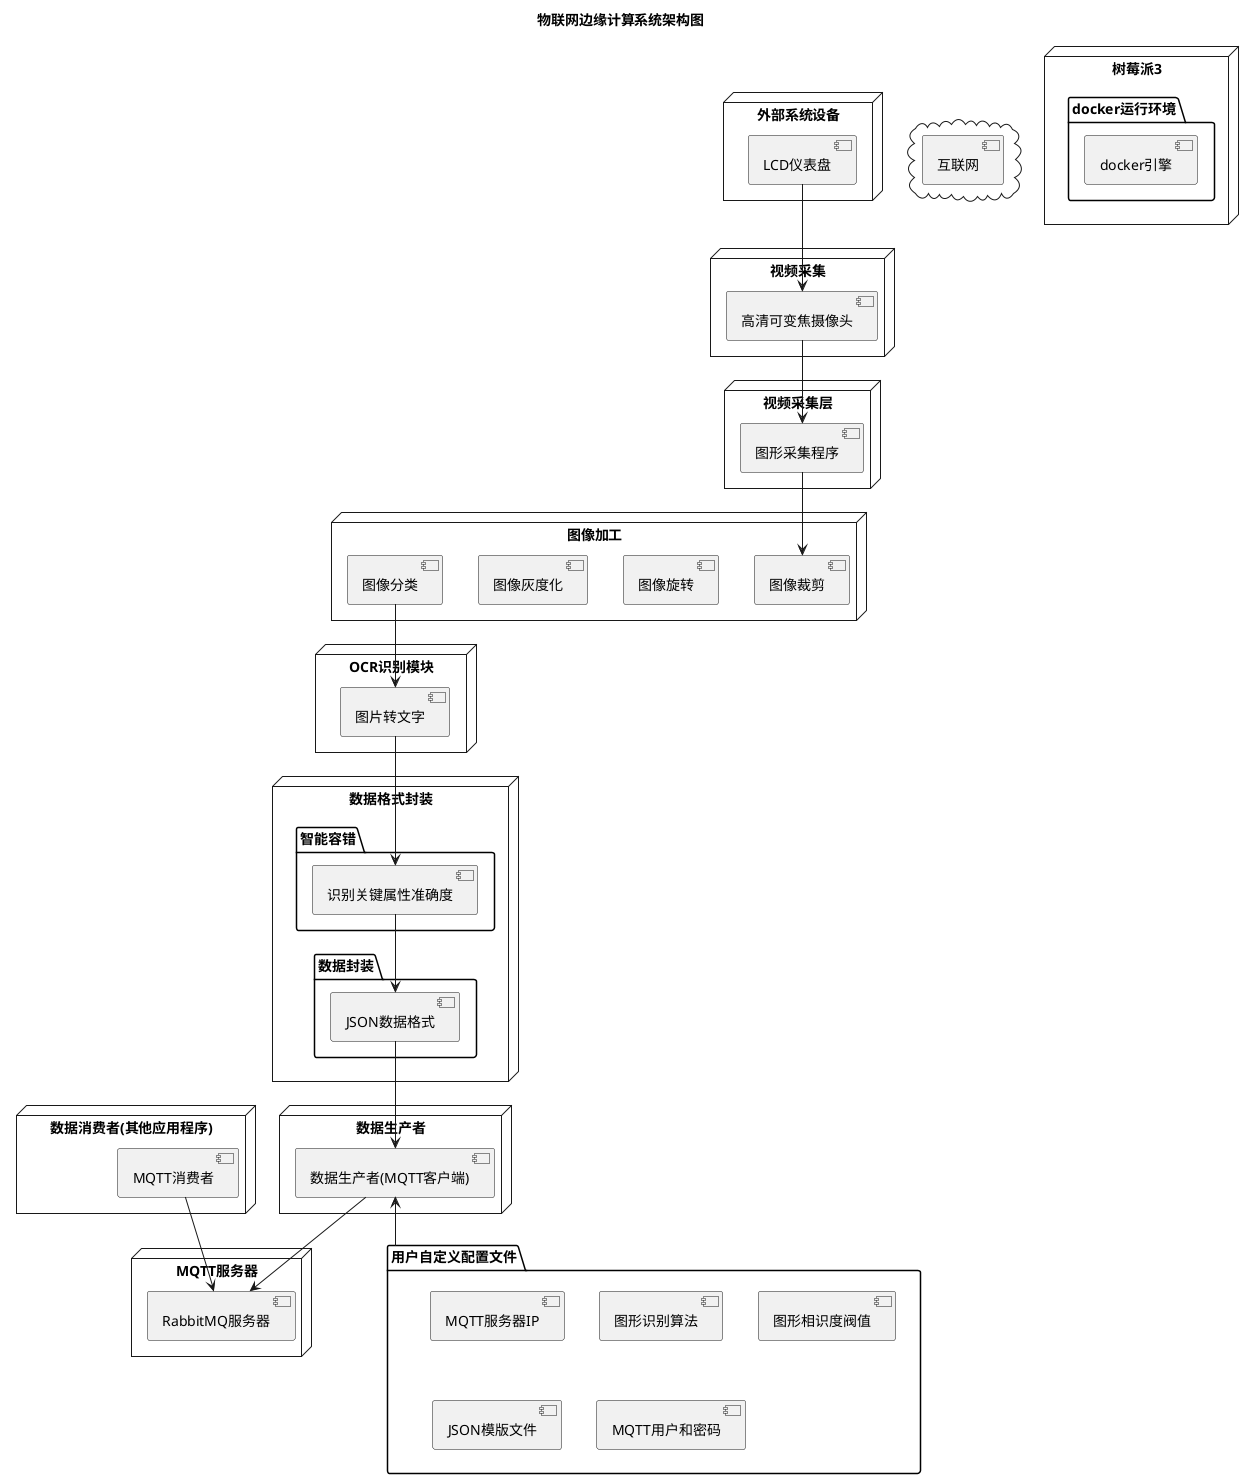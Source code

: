 @startuml
title 物联网边缘计算系统架构图

cloud {
   [互联网]
}

node "外部系统设备" {
  [LCD仪表盘]
}


node "视频采集" {
   [高清可变焦摄像头]
}

[LCD仪表盘] --> [高清可变焦摄像头]

node "视频采集层" {
   [图形采集程序]
}

[高清可变焦摄像头] --> [图形采集程序]

node "图像加工" {
   [图像裁剪]
   [图像旋转]
   [图像灰度化]
   [图像分类]

}

 node "OCR识别模块" {
             [图片转文字]

          }

[图形采集程序]--> [图像裁剪]




[图像分类] -->  [图片转文字]

node "数据格式封装" {
     folder "智能容错" {
     [识别关键属性准确度]
     }
     folder "数据封装" {
      [JSON数据格式]
     }
}

[图片转文字] --> [识别关键属性准确度]
[识别关键属性准确度] --> [JSON数据格式]

node "数据生产者" {
   [数据生产者(MQTT客户端)]
}

[JSON数据格式] --> [数据生产者(MQTT客户端)]

node "MQTT服务器" {
    [RabbitMQ服务器]
}


node "数据消费者(其他应用程序)" {
     [MQTT消费者]
}

[数据生产者(MQTT客户端)] --> [RabbitMQ服务器]

[MQTT消费者] --> [RabbitMQ服务器]

[数据生产者(MQTT客户端)]<--[用户自定义配置文件]


folder "用户自定义配置文件" {
     [MQTT服务器IP]
     [图形识别算法]
     [图形相识度阀值]
     [JSON模版文件]
     [MQTT用户和密码]

    }

node "树莓派3" {
   folder "docker运行环境" {
     [docker引擎]
   }
}


@enduml
